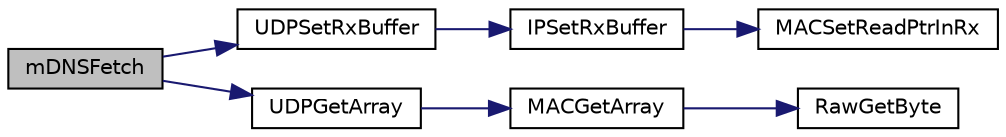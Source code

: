 digraph "mDNSFetch"
{
  edge [fontname="Helvetica",fontsize="10",labelfontname="Helvetica",labelfontsize="10"];
  node [fontname="Helvetica",fontsize="10",shape=record];
  rankdir="LR";
  Node1 [label="mDNSFetch",height=0.2,width=0.4,color="black", fillcolor="grey75", style="filled", fontcolor="black"];
  Node1 -> Node2 [color="midnightblue",fontsize="10",style="solid"];
  Node2 [label="UDPSetRxBuffer",height=0.2,width=0.4,color="black", fillcolor="white", style="filled",URL="$_u_d_p_8h.html#a0dc4b7c53e2e3d3b91fe53ff2e135d72"];
  Node2 -> Node3 [color="midnightblue",fontsize="10",style="solid"];
  Node3 [label="IPSetRxBuffer",height=0.2,width=0.4,color="black", fillcolor="white", style="filled",URL="$_i_p_8h.html#a33cd719865ee57f9591c92a63e74d59f"];
  Node3 -> Node4 [color="midnightblue",fontsize="10",style="solid"];
  Node4 [label="MACSetReadPtrInRx",height=0.2,width=0.4,color="black", fillcolor="white", style="filled",URL="$_m_a_c_8h.html#aa73b1ce45818243c98e3efd00b9f4bd9"];
  Node1 -> Node5 [color="midnightblue",fontsize="10",style="solid"];
  Node5 [label="UDPGetArray",height=0.2,width=0.4,color="black", fillcolor="white", style="filled",URL="$_u_d_p_8h.html#a2ad4741432dcc367e97c7c6e1d964bdb"];
  Node5 -> Node6 [color="midnightblue",fontsize="10",style="solid"];
  Node6 [label="MACGetArray",height=0.2,width=0.4,color="black", fillcolor="white", style="filled",URL="$_m_a_c_8h.html#a89d13e85195c0d00f308194305845016"];
  Node6 -> Node7 [color="midnightblue",fontsize="10",style="solid"];
  Node7 [label="RawGetByte",height=0.2,width=0.4,color="black", fillcolor="white", style="filled",URL="$_w_f_raw_8h.html#a0f9f450b78d964f8b34c2f3d50472527"];
}
